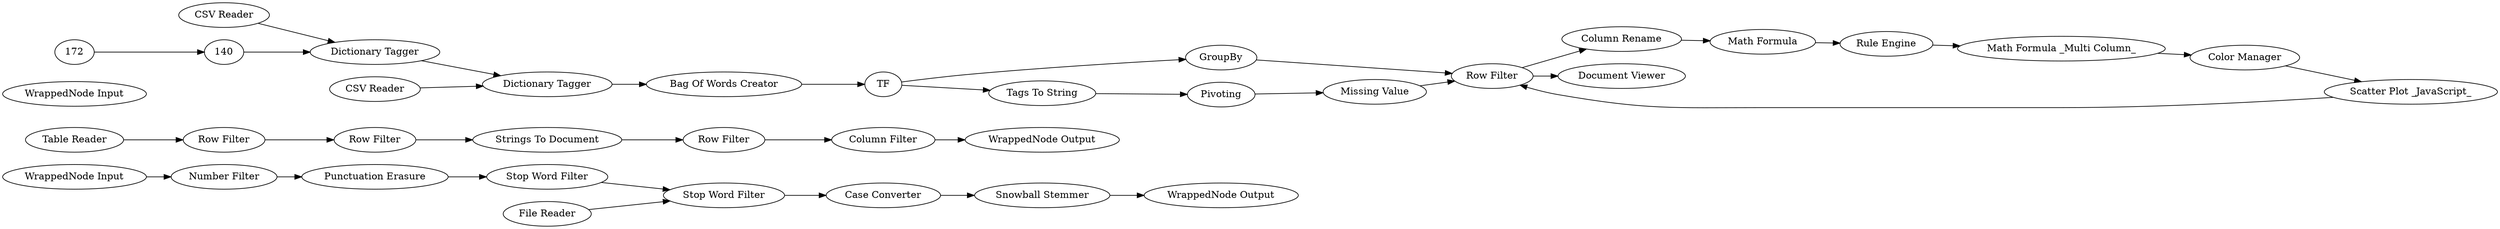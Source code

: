 digraph {
	112 [label="Case Converter"]
	113 [label="Snowball Stemmer"]
	115 [label="Punctuation Erasure"]
	116 [label="Number Filter"]
	117 [label="WrappedNode Input"]
	118 [label="WrappedNode Output"]
	119 [label="Stop Word Filter"]
	122 [label="Stop Word Filter"]
	125 [label="File Reader"]
	20 [label="Row Filter"]
	128 [label="Column Filter"]
	163 [label="Row Filter"]
	164 [label="WrappedNode Input"]
	165 [label="WrappedNode Output"]
	166 [label="Strings To Document"]
	167 [label="Row Filter"]
	168 [label="Table Reader"]
	304 [label=GroupBy]
	756 [label="Dictionary Tagger"]
	757 [label="Dictionary Tagger"]
	307 [label="Column Rename"]
	308 [label="Math Formula"]
	309 [label="Rule Engine"]
	777 [label="Math Formula _Multi Column_"]
	778 [label=Joiner]
	297 [label="Tags To String"]
	313 [label="Missing Value"]
	315 [label=Pivoting]
	303 [label=TF]
	305 [label="Bag Of Words Creator"]
	775 [label="Scatter Plot _JavaScript_"]
	776 [label="Color Manager"]
	778 [label="Row Filter"]
	779 [label="Document Viewer"]
	780 [label="CSV Reader"]
	781 [label="CSV Reader"]
	112 -> 113
	113 -> 118
	115 -> 119
	116 -> 115
	117 -> 116
	119 -> 122
	122 -> 112
	125 -> 122
	20 -> 167
	128 -> 165
	163 -> 128
	166 -> 163
	167 -> 166
	168 -> 20
	307 -> 308
	308 -> 309
	309 -> 777
	778 -> 307
	297 -> 315
	315 -> 313
	305 -> 303
	140 -> 756
	172 -> 140
	304 -> 778
	756 -> 757
	757 -> 305
	777 -> 776
	313 -> 778
	303 -> 304
	303 -> 297
	775 -> 778
	776 -> 775
	778 -> 779
	780 -> 757
	781 -> 756
	rankdir=LR
}
